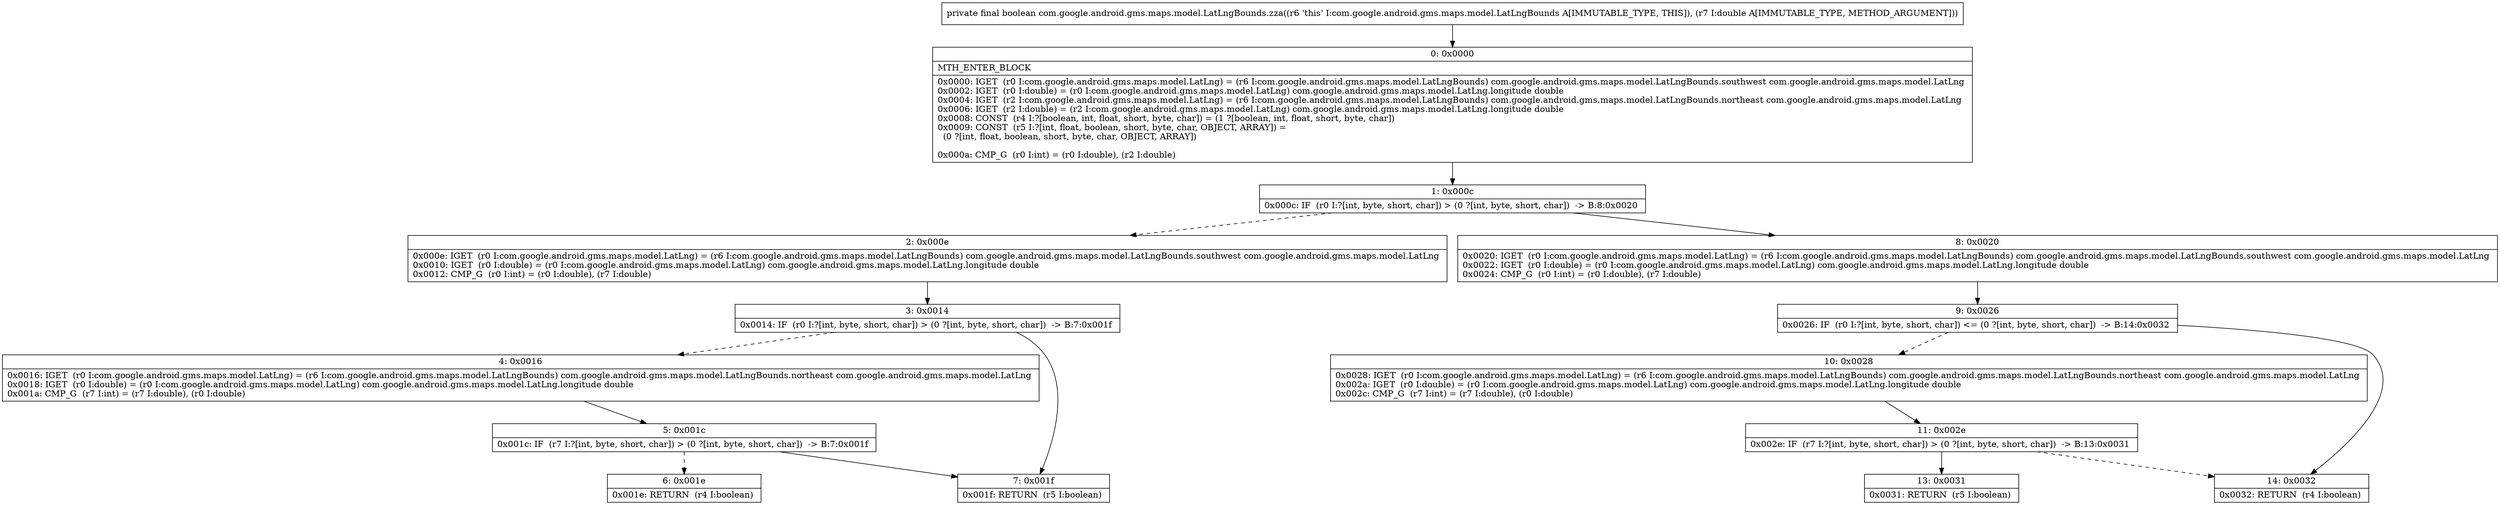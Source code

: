 digraph "CFG forcom.google.android.gms.maps.model.LatLngBounds.zza(D)Z" {
Node_0 [shape=record,label="{0\:\ 0x0000|MTH_ENTER_BLOCK\l|0x0000: IGET  (r0 I:com.google.android.gms.maps.model.LatLng) = (r6 I:com.google.android.gms.maps.model.LatLngBounds) com.google.android.gms.maps.model.LatLngBounds.southwest com.google.android.gms.maps.model.LatLng \l0x0002: IGET  (r0 I:double) = (r0 I:com.google.android.gms.maps.model.LatLng) com.google.android.gms.maps.model.LatLng.longitude double \l0x0004: IGET  (r2 I:com.google.android.gms.maps.model.LatLng) = (r6 I:com.google.android.gms.maps.model.LatLngBounds) com.google.android.gms.maps.model.LatLngBounds.northeast com.google.android.gms.maps.model.LatLng \l0x0006: IGET  (r2 I:double) = (r2 I:com.google.android.gms.maps.model.LatLng) com.google.android.gms.maps.model.LatLng.longitude double \l0x0008: CONST  (r4 I:?[boolean, int, float, short, byte, char]) = (1 ?[boolean, int, float, short, byte, char]) \l0x0009: CONST  (r5 I:?[int, float, boolean, short, byte, char, OBJECT, ARRAY]) = \l  (0 ?[int, float, boolean, short, byte, char, OBJECT, ARRAY])\l \l0x000a: CMP_G  (r0 I:int) = (r0 I:double), (r2 I:double) \l}"];
Node_1 [shape=record,label="{1\:\ 0x000c|0x000c: IF  (r0 I:?[int, byte, short, char]) \> (0 ?[int, byte, short, char])  \-\> B:8:0x0020 \l}"];
Node_2 [shape=record,label="{2\:\ 0x000e|0x000e: IGET  (r0 I:com.google.android.gms.maps.model.LatLng) = (r6 I:com.google.android.gms.maps.model.LatLngBounds) com.google.android.gms.maps.model.LatLngBounds.southwest com.google.android.gms.maps.model.LatLng \l0x0010: IGET  (r0 I:double) = (r0 I:com.google.android.gms.maps.model.LatLng) com.google.android.gms.maps.model.LatLng.longitude double \l0x0012: CMP_G  (r0 I:int) = (r0 I:double), (r7 I:double) \l}"];
Node_3 [shape=record,label="{3\:\ 0x0014|0x0014: IF  (r0 I:?[int, byte, short, char]) \> (0 ?[int, byte, short, char])  \-\> B:7:0x001f \l}"];
Node_4 [shape=record,label="{4\:\ 0x0016|0x0016: IGET  (r0 I:com.google.android.gms.maps.model.LatLng) = (r6 I:com.google.android.gms.maps.model.LatLngBounds) com.google.android.gms.maps.model.LatLngBounds.northeast com.google.android.gms.maps.model.LatLng \l0x0018: IGET  (r0 I:double) = (r0 I:com.google.android.gms.maps.model.LatLng) com.google.android.gms.maps.model.LatLng.longitude double \l0x001a: CMP_G  (r7 I:int) = (r7 I:double), (r0 I:double) \l}"];
Node_5 [shape=record,label="{5\:\ 0x001c|0x001c: IF  (r7 I:?[int, byte, short, char]) \> (0 ?[int, byte, short, char])  \-\> B:7:0x001f \l}"];
Node_6 [shape=record,label="{6\:\ 0x001e|0x001e: RETURN  (r4 I:boolean) \l}"];
Node_7 [shape=record,label="{7\:\ 0x001f|0x001f: RETURN  (r5 I:boolean) \l}"];
Node_8 [shape=record,label="{8\:\ 0x0020|0x0020: IGET  (r0 I:com.google.android.gms.maps.model.LatLng) = (r6 I:com.google.android.gms.maps.model.LatLngBounds) com.google.android.gms.maps.model.LatLngBounds.southwest com.google.android.gms.maps.model.LatLng \l0x0022: IGET  (r0 I:double) = (r0 I:com.google.android.gms.maps.model.LatLng) com.google.android.gms.maps.model.LatLng.longitude double \l0x0024: CMP_G  (r0 I:int) = (r0 I:double), (r7 I:double) \l}"];
Node_9 [shape=record,label="{9\:\ 0x0026|0x0026: IF  (r0 I:?[int, byte, short, char]) \<= (0 ?[int, byte, short, char])  \-\> B:14:0x0032 \l}"];
Node_10 [shape=record,label="{10\:\ 0x0028|0x0028: IGET  (r0 I:com.google.android.gms.maps.model.LatLng) = (r6 I:com.google.android.gms.maps.model.LatLngBounds) com.google.android.gms.maps.model.LatLngBounds.northeast com.google.android.gms.maps.model.LatLng \l0x002a: IGET  (r0 I:double) = (r0 I:com.google.android.gms.maps.model.LatLng) com.google.android.gms.maps.model.LatLng.longitude double \l0x002c: CMP_G  (r7 I:int) = (r7 I:double), (r0 I:double) \l}"];
Node_11 [shape=record,label="{11\:\ 0x002e|0x002e: IF  (r7 I:?[int, byte, short, char]) \> (0 ?[int, byte, short, char])  \-\> B:13:0x0031 \l}"];
Node_13 [shape=record,label="{13\:\ 0x0031|0x0031: RETURN  (r5 I:boolean) \l}"];
Node_14 [shape=record,label="{14\:\ 0x0032|0x0032: RETURN  (r4 I:boolean) \l}"];
MethodNode[shape=record,label="{private final boolean com.google.android.gms.maps.model.LatLngBounds.zza((r6 'this' I:com.google.android.gms.maps.model.LatLngBounds A[IMMUTABLE_TYPE, THIS]), (r7 I:double A[IMMUTABLE_TYPE, METHOD_ARGUMENT])) }"];
MethodNode -> Node_0;
Node_0 -> Node_1;
Node_1 -> Node_2[style=dashed];
Node_1 -> Node_8;
Node_2 -> Node_3;
Node_3 -> Node_4[style=dashed];
Node_3 -> Node_7;
Node_4 -> Node_5;
Node_5 -> Node_6[style=dashed];
Node_5 -> Node_7;
Node_8 -> Node_9;
Node_9 -> Node_10[style=dashed];
Node_9 -> Node_14;
Node_10 -> Node_11;
Node_11 -> Node_13;
Node_11 -> Node_14[style=dashed];
}

